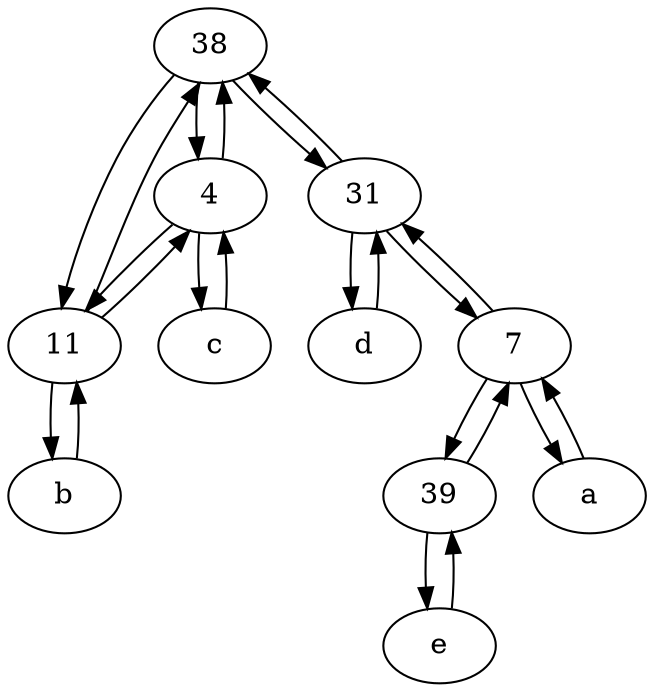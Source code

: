 digraph  {
	38;
	e [pos="30,50!"];
	d [pos="20,30!"];
	39;
	7;
	4;
	11;
	b [pos="50,20!"];
	31;
	c [pos="20,10!"];
	a [pos="40,10!"];
	a -> 7;
	38 -> 11;
	11 -> 4;
	4 -> 11;
	4 -> c;
	31 -> d;
	c -> 4;
	7 -> 31;
	11 -> 38;
	4 -> 38;
	38 -> 31;
	39 -> e;
	b -> 11;
	11 -> b;
	39 -> 7;
	38 -> 4;
	e -> 39;
	31 -> 38;
	7 -> a;
	d -> 31;
	31 -> 7;
	7 -> 39;

	}